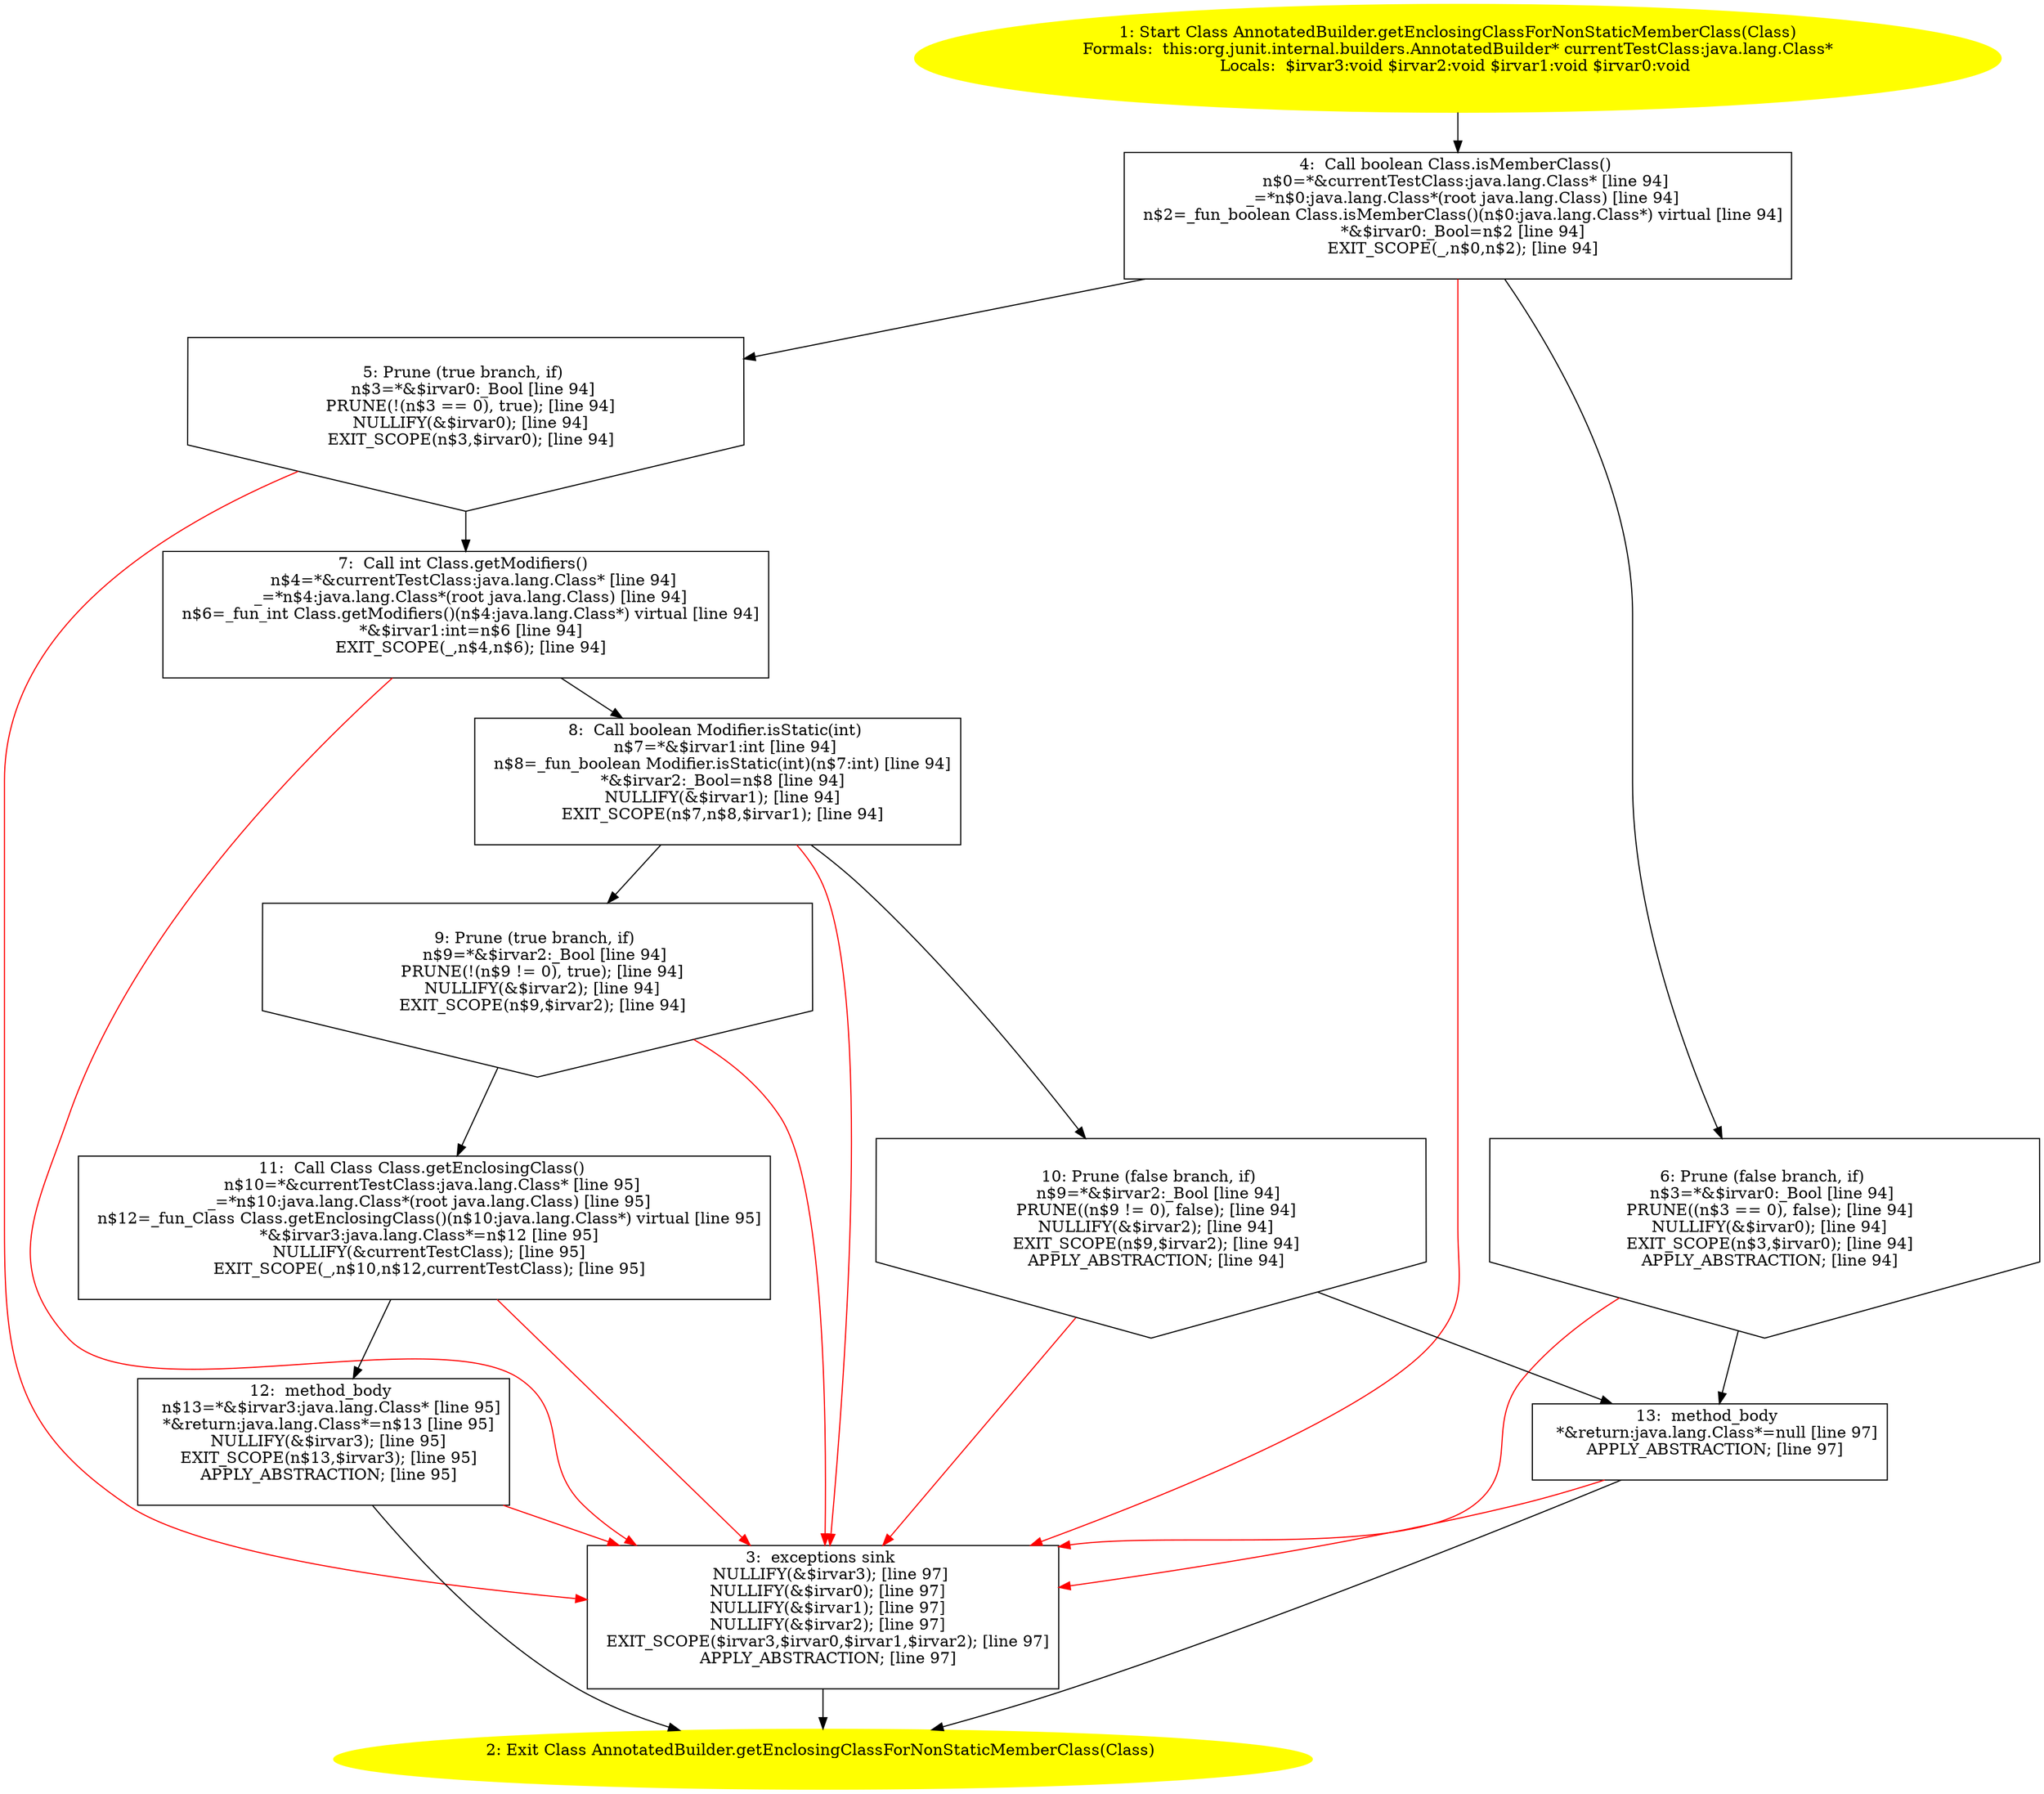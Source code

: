 /* @generated */
digraph cfg {
"org.junit.internal.builders.AnnotatedBuilder.getEnclosingClassForNonStaticMemberClass(java.lang.Clas.00fc1c09cfed8274a4be0900d8e71800_1" [label="1: Start Class AnnotatedBuilder.getEnclosingClassForNonStaticMemberClass(Class)\nFormals:  this:org.junit.internal.builders.AnnotatedBuilder* currentTestClass:java.lang.Class*\nLocals:  $irvar3:void $irvar2:void $irvar1:void $irvar0:void \n  " color=yellow style=filled]
	

	 "org.junit.internal.builders.AnnotatedBuilder.getEnclosingClassForNonStaticMemberClass(java.lang.Clas.00fc1c09cfed8274a4be0900d8e71800_1" -> "org.junit.internal.builders.AnnotatedBuilder.getEnclosingClassForNonStaticMemberClass(java.lang.Clas.00fc1c09cfed8274a4be0900d8e71800_4" ;
"org.junit.internal.builders.AnnotatedBuilder.getEnclosingClassForNonStaticMemberClass(java.lang.Clas.00fc1c09cfed8274a4be0900d8e71800_2" [label="2: Exit Class AnnotatedBuilder.getEnclosingClassForNonStaticMemberClass(Class) \n  " color=yellow style=filled]
	

"org.junit.internal.builders.AnnotatedBuilder.getEnclosingClassForNonStaticMemberClass(java.lang.Clas.00fc1c09cfed8274a4be0900d8e71800_3" [label="3:  exceptions sink \n   NULLIFY(&$irvar3); [line 97]\n  NULLIFY(&$irvar0); [line 97]\n  NULLIFY(&$irvar1); [line 97]\n  NULLIFY(&$irvar2); [line 97]\n  EXIT_SCOPE($irvar3,$irvar0,$irvar1,$irvar2); [line 97]\n  APPLY_ABSTRACTION; [line 97]\n " shape="box"]
	

	 "org.junit.internal.builders.AnnotatedBuilder.getEnclosingClassForNonStaticMemberClass(java.lang.Clas.00fc1c09cfed8274a4be0900d8e71800_3" -> "org.junit.internal.builders.AnnotatedBuilder.getEnclosingClassForNonStaticMemberClass(java.lang.Clas.00fc1c09cfed8274a4be0900d8e71800_2" ;
"org.junit.internal.builders.AnnotatedBuilder.getEnclosingClassForNonStaticMemberClass(java.lang.Clas.00fc1c09cfed8274a4be0900d8e71800_4" [label="4:  Call boolean Class.isMemberClass() \n   n$0=*&currentTestClass:java.lang.Class* [line 94]\n  _=*n$0:java.lang.Class*(root java.lang.Class) [line 94]\n  n$2=_fun_boolean Class.isMemberClass()(n$0:java.lang.Class*) virtual [line 94]\n  *&$irvar0:_Bool=n$2 [line 94]\n  EXIT_SCOPE(_,n$0,n$2); [line 94]\n " shape="box"]
	

	 "org.junit.internal.builders.AnnotatedBuilder.getEnclosingClassForNonStaticMemberClass(java.lang.Clas.00fc1c09cfed8274a4be0900d8e71800_4" -> "org.junit.internal.builders.AnnotatedBuilder.getEnclosingClassForNonStaticMemberClass(java.lang.Clas.00fc1c09cfed8274a4be0900d8e71800_5" ;
	 "org.junit.internal.builders.AnnotatedBuilder.getEnclosingClassForNonStaticMemberClass(java.lang.Clas.00fc1c09cfed8274a4be0900d8e71800_4" -> "org.junit.internal.builders.AnnotatedBuilder.getEnclosingClassForNonStaticMemberClass(java.lang.Clas.00fc1c09cfed8274a4be0900d8e71800_6" ;
	 "org.junit.internal.builders.AnnotatedBuilder.getEnclosingClassForNonStaticMemberClass(java.lang.Clas.00fc1c09cfed8274a4be0900d8e71800_4" -> "org.junit.internal.builders.AnnotatedBuilder.getEnclosingClassForNonStaticMemberClass(java.lang.Clas.00fc1c09cfed8274a4be0900d8e71800_3" [color="red" ];
"org.junit.internal.builders.AnnotatedBuilder.getEnclosingClassForNonStaticMemberClass(java.lang.Clas.00fc1c09cfed8274a4be0900d8e71800_5" [label="5: Prune (true branch, if) \n   n$3=*&$irvar0:_Bool [line 94]\n  PRUNE(!(n$3 == 0), true); [line 94]\n  NULLIFY(&$irvar0); [line 94]\n  EXIT_SCOPE(n$3,$irvar0); [line 94]\n " shape="invhouse"]
	

	 "org.junit.internal.builders.AnnotatedBuilder.getEnclosingClassForNonStaticMemberClass(java.lang.Clas.00fc1c09cfed8274a4be0900d8e71800_5" -> "org.junit.internal.builders.AnnotatedBuilder.getEnclosingClassForNonStaticMemberClass(java.lang.Clas.00fc1c09cfed8274a4be0900d8e71800_7" ;
	 "org.junit.internal.builders.AnnotatedBuilder.getEnclosingClassForNonStaticMemberClass(java.lang.Clas.00fc1c09cfed8274a4be0900d8e71800_5" -> "org.junit.internal.builders.AnnotatedBuilder.getEnclosingClassForNonStaticMemberClass(java.lang.Clas.00fc1c09cfed8274a4be0900d8e71800_3" [color="red" ];
"org.junit.internal.builders.AnnotatedBuilder.getEnclosingClassForNonStaticMemberClass(java.lang.Clas.00fc1c09cfed8274a4be0900d8e71800_6" [label="6: Prune (false branch, if) \n   n$3=*&$irvar0:_Bool [line 94]\n  PRUNE((n$3 == 0), false); [line 94]\n  NULLIFY(&$irvar0); [line 94]\n  EXIT_SCOPE(n$3,$irvar0); [line 94]\n  APPLY_ABSTRACTION; [line 94]\n " shape="invhouse"]
	

	 "org.junit.internal.builders.AnnotatedBuilder.getEnclosingClassForNonStaticMemberClass(java.lang.Clas.00fc1c09cfed8274a4be0900d8e71800_6" -> "org.junit.internal.builders.AnnotatedBuilder.getEnclosingClassForNonStaticMemberClass(java.lang.Clas.00fc1c09cfed8274a4be0900d8e71800_13" ;
	 "org.junit.internal.builders.AnnotatedBuilder.getEnclosingClassForNonStaticMemberClass(java.lang.Clas.00fc1c09cfed8274a4be0900d8e71800_6" -> "org.junit.internal.builders.AnnotatedBuilder.getEnclosingClassForNonStaticMemberClass(java.lang.Clas.00fc1c09cfed8274a4be0900d8e71800_3" [color="red" ];
"org.junit.internal.builders.AnnotatedBuilder.getEnclosingClassForNonStaticMemberClass(java.lang.Clas.00fc1c09cfed8274a4be0900d8e71800_7" [label="7:  Call int Class.getModifiers() \n   n$4=*&currentTestClass:java.lang.Class* [line 94]\n  _=*n$4:java.lang.Class*(root java.lang.Class) [line 94]\n  n$6=_fun_int Class.getModifiers()(n$4:java.lang.Class*) virtual [line 94]\n  *&$irvar1:int=n$6 [line 94]\n  EXIT_SCOPE(_,n$4,n$6); [line 94]\n " shape="box"]
	

	 "org.junit.internal.builders.AnnotatedBuilder.getEnclosingClassForNonStaticMemberClass(java.lang.Clas.00fc1c09cfed8274a4be0900d8e71800_7" -> "org.junit.internal.builders.AnnotatedBuilder.getEnclosingClassForNonStaticMemberClass(java.lang.Clas.00fc1c09cfed8274a4be0900d8e71800_8" ;
	 "org.junit.internal.builders.AnnotatedBuilder.getEnclosingClassForNonStaticMemberClass(java.lang.Clas.00fc1c09cfed8274a4be0900d8e71800_7" -> "org.junit.internal.builders.AnnotatedBuilder.getEnclosingClassForNonStaticMemberClass(java.lang.Clas.00fc1c09cfed8274a4be0900d8e71800_3" [color="red" ];
"org.junit.internal.builders.AnnotatedBuilder.getEnclosingClassForNonStaticMemberClass(java.lang.Clas.00fc1c09cfed8274a4be0900d8e71800_8" [label="8:  Call boolean Modifier.isStatic(int) \n   n$7=*&$irvar1:int [line 94]\n  n$8=_fun_boolean Modifier.isStatic(int)(n$7:int) [line 94]\n  *&$irvar2:_Bool=n$8 [line 94]\n  NULLIFY(&$irvar1); [line 94]\n  EXIT_SCOPE(n$7,n$8,$irvar1); [line 94]\n " shape="box"]
	

	 "org.junit.internal.builders.AnnotatedBuilder.getEnclosingClassForNonStaticMemberClass(java.lang.Clas.00fc1c09cfed8274a4be0900d8e71800_8" -> "org.junit.internal.builders.AnnotatedBuilder.getEnclosingClassForNonStaticMemberClass(java.lang.Clas.00fc1c09cfed8274a4be0900d8e71800_9" ;
	 "org.junit.internal.builders.AnnotatedBuilder.getEnclosingClassForNonStaticMemberClass(java.lang.Clas.00fc1c09cfed8274a4be0900d8e71800_8" -> "org.junit.internal.builders.AnnotatedBuilder.getEnclosingClassForNonStaticMemberClass(java.lang.Clas.00fc1c09cfed8274a4be0900d8e71800_10" ;
	 "org.junit.internal.builders.AnnotatedBuilder.getEnclosingClassForNonStaticMemberClass(java.lang.Clas.00fc1c09cfed8274a4be0900d8e71800_8" -> "org.junit.internal.builders.AnnotatedBuilder.getEnclosingClassForNonStaticMemberClass(java.lang.Clas.00fc1c09cfed8274a4be0900d8e71800_3" [color="red" ];
"org.junit.internal.builders.AnnotatedBuilder.getEnclosingClassForNonStaticMemberClass(java.lang.Clas.00fc1c09cfed8274a4be0900d8e71800_9" [label="9: Prune (true branch, if) \n   n$9=*&$irvar2:_Bool [line 94]\n  PRUNE(!(n$9 != 0), true); [line 94]\n  NULLIFY(&$irvar2); [line 94]\n  EXIT_SCOPE(n$9,$irvar2); [line 94]\n " shape="invhouse"]
	

	 "org.junit.internal.builders.AnnotatedBuilder.getEnclosingClassForNonStaticMemberClass(java.lang.Clas.00fc1c09cfed8274a4be0900d8e71800_9" -> "org.junit.internal.builders.AnnotatedBuilder.getEnclosingClassForNonStaticMemberClass(java.lang.Clas.00fc1c09cfed8274a4be0900d8e71800_11" ;
	 "org.junit.internal.builders.AnnotatedBuilder.getEnclosingClassForNonStaticMemberClass(java.lang.Clas.00fc1c09cfed8274a4be0900d8e71800_9" -> "org.junit.internal.builders.AnnotatedBuilder.getEnclosingClassForNonStaticMemberClass(java.lang.Clas.00fc1c09cfed8274a4be0900d8e71800_3" [color="red" ];
"org.junit.internal.builders.AnnotatedBuilder.getEnclosingClassForNonStaticMemberClass(java.lang.Clas.00fc1c09cfed8274a4be0900d8e71800_10" [label="10: Prune (false branch, if) \n   n$9=*&$irvar2:_Bool [line 94]\n  PRUNE((n$9 != 0), false); [line 94]\n  NULLIFY(&$irvar2); [line 94]\n  EXIT_SCOPE(n$9,$irvar2); [line 94]\n  APPLY_ABSTRACTION; [line 94]\n " shape="invhouse"]
	

	 "org.junit.internal.builders.AnnotatedBuilder.getEnclosingClassForNonStaticMemberClass(java.lang.Clas.00fc1c09cfed8274a4be0900d8e71800_10" -> "org.junit.internal.builders.AnnotatedBuilder.getEnclosingClassForNonStaticMemberClass(java.lang.Clas.00fc1c09cfed8274a4be0900d8e71800_13" ;
	 "org.junit.internal.builders.AnnotatedBuilder.getEnclosingClassForNonStaticMemberClass(java.lang.Clas.00fc1c09cfed8274a4be0900d8e71800_10" -> "org.junit.internal.builders.AnnotatedBuilder.getEnclosingClassForNonStaticMemberClass(java.lang.Clas.00fc1c09cfed8274a4be0900d8e71800_3" [color="red" ];
"org.junit.internal.builders.AnnotatedBuilder.getEnclosingClassForNonStaticMemberClass(java.lang.Clas.00fc1c09cfed8274a4be0900d8e71800_11" [label="11:  Call Class Class.getEnclosingClass() \n   n$10=*&currentTestClass:java.lang.Class* [line 95]\n  _=*n$10:java.lang.Class*(root java.lang.Class) [line 95]\n  n$12=_fun_Class Class.getEnclosingClass()(n$10:java.lang.Class*) virtual [line 95]\n  *&$irvar3:java.lang.Class*=n$12 [line 95]\n  NULLIFY(&currentTestClass); [line 95]\n  EXIT_SCOPE(_,n$10,n$12,currentTestClass); [line 95]\n " shape="box"]
	

	 "org.junit.internal.builders.AnnotatedBuilder.getEnclosingClassForNonStaticMemberClass(java.lang.Clas.00fc1c09cfed8274a4be0900d8e71800_11" -> "org.junit.internal.builders.AnnotatedBuilder.getEnclosingClassForNonStaticMemberClass(java.lang.Clas.00fc1c09cfed8274a4be0900d8e71800_12" ;
	 "org.junit.internal.builders.AnnotatedBuilder.getEnclosingClassForNonStaticMemberClass(java.lang.Clas.00fc1c09cfed8274a4be0900d8e71800_11" -> "org.junit.internal.builders.AnnotatedBuilder.getEnclosingClassForNonStaticMemberClass(java.lang.Clas.00fc1c09cfed8274a4be0900d8e71800_3" [color="red" ];
"org.junit.internal.builders.AnnotatedBuilder.getEnclosingClassForNonStaticMemberClass(java.lang.Clas.00fc1c09cfed8274a4be0900d8e71800_12" [label="12:  method_body \n   n$13=*&$irvar3:java.lang.Class* [line 95]\n  *&return:java.lang.Class*=n$13 [line 95]\n  NULLIFY(&$irvar3); [line 95]\n  EXIT_SCOPE(n$13,$irvar3); [line 95]\n  APPLY_ABSTRACTION; [line 95]\n " shape="box"]
	

	 "org.junit.internal.builders.AnnotatedBuilder.getEnclosingClassForNonStaticMemberClass(java.lang.Clas.00fc1c09cfed8274a4be0900d8e71800_12" -> "org.junit.internal.builders.AnnotatedBuilder.getEnclosingClassForNonStaticMemberClass(java.lang.Clas.00fc1c09cfed8274a4be0900d8e71800_2" ;
	 "org.junit.internal.builders.AnnotatedBuilder.getEnclosingClassForNonStaticMemberClass(java.lang.Clas.00fc1c09cfed8274a4be0900d8e71800_12" -> "org.junit.internal.builders.AnnotatedBuilder.getEnclosingClassForNonStaticMemberClass(java.lang.Clas.00fc1c09cfed8274a4be0900d8e71800_3" [color="red" ];
"org.junit.internal.builders.AnnotatedBuilder.getEnclosingClassForNonStaticMemberClass(java.lang.Clas.00fc1c09cfed8274a4be0900d8e71800_13" [label="13:  method_body \n   *&return:java.lang.Class*=null [line 97]\n  APPLY_ABSTRACTION; [line 97]\n " shape="box"]
	

	 "org.junit.internal.builders.AnnotatedBuilder.getEnclosingClassForNonStaticMemberClass(java.lang.Clas.00fc1c09cfed8274a4be0900d8e71800_13" -> "org.junit.internal.builders.AnnotatedBuilder.getEnclosingClassForNonStaticMemberClass(java.lang.Clas.00fc1c09cfed8274a4be0900d8e71800_2" ;
	 "org.junit.internal.builders.AnnotatedBuilder.getEnclosingClassForNonStaticMemberClass(java.lang.Clas.00fc1c09cfed8274a4be0900d8e71800_13" -> "org.junit.internal.builders.AnnotatedBuilder.getEnclosingClassForNonStaticMemberClass(java.lang.Clas.00fc1c09cfed8274a4be0900d8e71800_3" [color="red" ];
}

